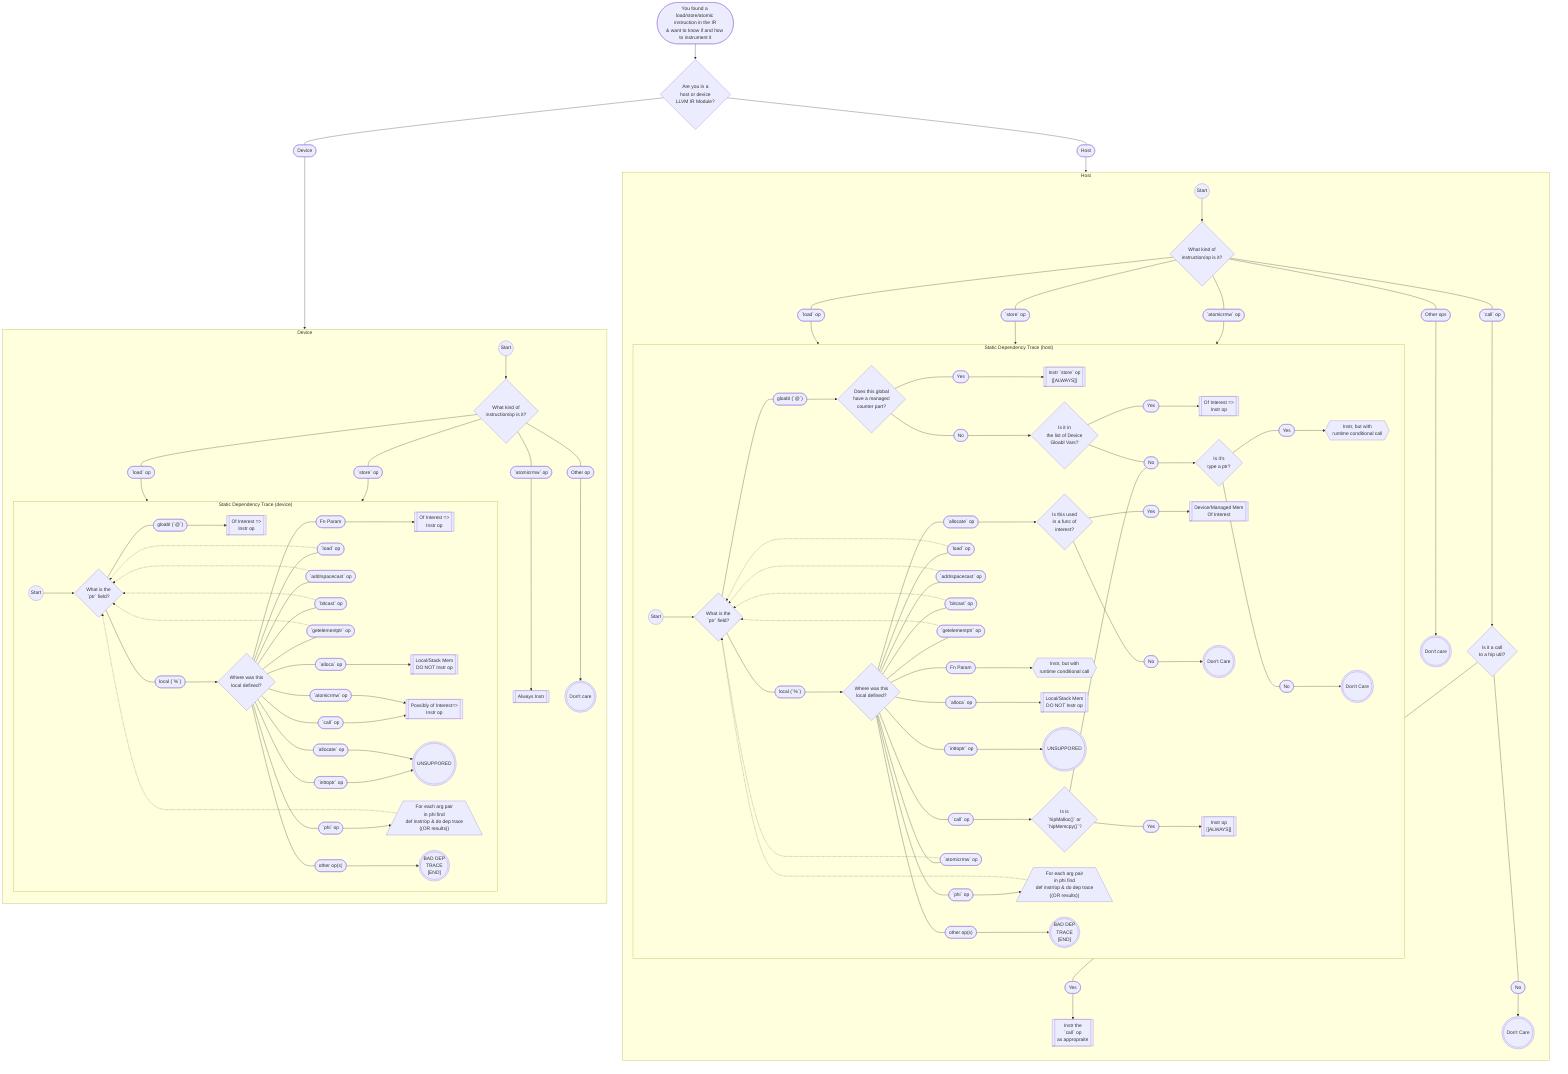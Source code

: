 flowchart TB
    START_(["You found a load/store/atomic instruction in the IR\n& want to know if and how to instrument it"])
    modType{"Are you in a\nhost or device\nLLVM IR Module?"}
    subgraph HOST ["Host"]
        direction TB
        H_instrType{"What kind of\ninstruction/op is it?"}
        subgraph H_DEP_TRACE ["Static Dependency Trace (host)"]
            direction LR
            %% -- Node Decl --
            HT_START((Start))
            HT_Dep{"What is the\n`ptr` field?"}
            HT_HasManaged{"Does this global\nhave a managed\ncounter part?"}
            HT_IsManaged[["Instr `store` op\n[[ALWAYS]]\n"]]
            HT_IsItDeviceMem{"Is it in\nthe list of Device\nGloabl Vars?"}
            HT_IsDeviceMem[["Of Interest =>\nInstr op"]]
            HT_StackMem[["Local/Stack Mem\nDO NOT Instr op"]]
            %% HT_IsPosDeviceMem[["Possibly of Interest=>\nInstr op"]]
            HT_IsItPtrTy{"Is it's\ntype a ptr?"}
            HT_IsItMemCall{"Is is\n`hipMalloc()` or\n`hipMemcpy()`?"}
            HT_IsMemCall[["Instr op\n[[ALWAYS]]"]]
            %% HT_NotHeap[["NOT of Interest =>\n(DO NOT Instr `store` op)"]]
            HT_DepTrace{"Where was this\nlocal defined?"}
            HT_PhiSplit[/"For each arg pair\nin phi find\ndef instr/op & do dep trace\n((OR results))"\]
            %% HT_FnParamType{"Is the param of\na ptr/ref type?"}
            %% HT_CallRetTy{"Is the return\ntype a ptr?"}
            HT_InstrWithRuntimeCond0{{"Instr, but with\nruntime conditional call"}}
            HT_InstrWithRuntimeCond{{"Instr, but with\nruntime conditional call"}}
            HT_AllocTest{"Is this used\nin a func of\ninterest?"}
            %% HT_AllocTest{"Is this used\nin a func of\ninterest?"}
            %% -- PATH DECL --
            HT_START --> HT_Dep
            HT_Dep --- HT_global(["gloabl (`@`)"]) --> HT_HasManaged
            HT_HasManaged --- HT_Yes0(["Yes"]) --> HT_IsManaged
            HT_HasManaged --- HT_No0(["No"]) --> HT_IsItDeviceMem
            HT_IsItMemCall --- HT_No1
            HT_IsItDeviceMem --- HT_Yes1(["Yes"]) --> HT_IsDeviceMem
            HT_IsItDeviceMem --- HT_No1(["No"]) --> HT_IsItPtrTy
            HT_IsItPtrTy --- HT_Yes2(["Yes"]) --> HT_InstrWithRuntimeCond
            HT_IsItPtrTy --- HT_No2(["No"]) --> HT_DontCare0((("Don't Care")))
            HT_Dep --- HT_local(["local (`%`)"]) --> HT_DepTrace
            HT_DepTrace --- HT_FnParam(["Fn Param"]) --> HT_InstrWithRuntimeCond0
            %% HT_DepTrace --- HT_FnParam(["Fn Param"]) --> HT_FnParamType
            %% HT_FnParamType -- "Yes" --> HT_IsDeviceMem0
            %% HT_FnParamType -- "No" --> HT_NotHeap
            HT_DepTrace --- HT_LoadInstr([" `load` op"]) -.-> HT_Dep
            HT_DepTrace --- HT_AddrCastInstr([" `addrspacecast` op"]) -.-> HT_Dep
            HT_DepTrace --- HT_BitCastInstr([" `bitcast` op"]) -.-> HT_Dep
            HT_DepTrace --- HT_EmlInstr([" `getelementptr` op"]) -.-> HT_Dep
            HT_DepTrace --- HT_AllocInstr([" `alloca` op"]) --> HT_StackMem
            HT_DepTrace --- HT_CallInstr([" `call` op"]) --> HT_IsItMemCall
            HT_DepTrace --- HT_I2PInstr([" `inttoptr` op"]) --> HT_UNSUPPORTED((("UNSUPPORED")))
            HT_DepTrace --- HT_AllocateInstr([" `allocate` op"]) --> HT_AllocTest
            HT_AllocTest --- HT_Yes4(["Yes"]) --> HT_DevMemCall[["Device/Managed Mem\nOf Interest"]]
            HT_AllocTest --- HT_No4(["No"]) --> HT_DontCare1((("Don't Care")))
            HT_IsItMemCall --- HT_Yes3(["Yes"]) --> HT_IsMemCall
            %% HT_IsItMemCall --- HT_No3(["No"]) --> HT_IsItPtrTy
            HT_DepTrace --- HT_AtomicInstr([" `atomicrmw` op"]) -.-> HT_Dep
            HT_DepTrace --- HT_PhiInstr([" `phi` op"]) --> HT_PhiSplit -.-> HT_Dep
            %% HT_ARecord[["Record atomic op\n[[ALWAYS]]"]] -.-> HT_Dep
            HT_DepTrace --- HT_ArithInstr(["other op(s)"]) --> HT_BAD_TRACE((("BAD DEP\nTRACE\n[END]")))
            %% HT_CallRetTy -- "Yes" --> HT_IsDeviceMem
            %% HT_CallRetTy -- "No" --> HT_NotHeap
        end
        H_IsHipCall{"Is it a call\nto a hip util?"}
        H_DontCare((("Don't care")))
        H_InstrCall[["Instr the\n`call` op\nas appropraite"]]
        H_START(("Start")) --> H_instrType
        H_instrType --- H_OtherOp(["Other ops"]) --> H_DontCare
        H_instrType --- H_LOAD([" `load` op"])          --> H_DEP_TRACE
        H_instrType --- H_STORE([" `store` op"])        --> H_DEP_TRACE
        H_instrType --- H_ATOMIC([" `atomicrmw` op"])   --> H_DEP_TRACE
        H_instrType --- H_CALL([" `call` op"]) --> H_IsHipCall
        H_IsHipCall --- H_Yes0(["Yes"]) --> H_InstrCall
        H_IsHipCall --- H_No0(["No"]) --> H_DontCare0((("Don't Care")))
    end
    subgraph DEVICE ["Device"]
        direction TB
        D_START((Start))
        D_instrType{"What kind of\ninstruction/op is it?"}
        subgraph D_DEP_TRACE ["Static Dependency Trace (device)"]
            direction LR
            %% -- Node Decl --
            DT_START((Start))
            DT_Dep{"What is the\n`ptr` field?"}
            %% DT_HasManaged{"Does this global\nhave a managed\ncounter part?"}
            %% DT_IsManaged[["Instr `store` op\n[[ALWAYS]]\n"]]
            DT_IsDeviceMem[["Of Interest =>\nInstr op"]]
            DT_IsDeviceMem0[["Of Interest =>\nInstr op"]]
            DT_StackMem[["Local/Stack Mem\nDO NOT Instr op"]]
            DT_IsPosDeviceMem[["Possibly of Interest=>\nInstr op"]]
            %% DT_NotHeap[["NOT of Interest =>\n(DO NOT Instr `store` op)"]]
            DT_DepTrace{"Where was this\nlocal defined?"}
            DT_PhiSplit[/"For each arg pair\nin phi find\ndef instr/op & do dep trace\n((OR results))"\]
            %% DT_FnParamType{"Is the param of\na ptr/ref type?"}
            %% DT_CallRetTy{"Is the return\ntype a ptr?"}
            %% -- PATH DECL --
            DT_START --> DT_Dep
            DT_Dep --- DT_global(["gloabl (`@`)"]) --> DT_IsDeviceMem
            %% DT_HasManaged --- DT_Yes0(["Yes"]) --> DT_IsManaged
            %% DT_HasManaged --- DT_No0(["No"]) --> DT_IsDeviceMem
            DT_Dep --- DT_local(["local (`%`)"]) --> DT_DepTrace
            DT_DepTrace --- DT_FnParam(["Fn Param"]) --> DT_IsDeviceMem0
            %% DT_DepTrace --- DT_FnParam(["Fn Param"]) --> DT_FnParamType
            %% DT_FnParamType -- "Yes" --> DT_IsDeviceMem0
            %% DT_FnParamType -- "No" --> DT_NotHeap
            DT_DepTrace --- DT_LoadInstr([" `load` op"]) -.-> DT_Dep
            DT_DepTrace --- DT_AddrCastInstr([" `addrspacecast` op"]) -.-> DT_Dep
            DT_DepTrace --- DT_BitCastInstr([" `bitcast` op"]) -.-> DT_Dep
            DT_DepTrace --- DT_EmlInstr([" `getelementptr` op"]) -.-> DT_Dep
            DT_DepTrace --- DT_AllocInstr([" `alloca` op"]) --> DT_StackMem
            DT_DepTrace --- DT_CallInstr([" `call` op"]) --> DT_IsPosDeviceMem
            DT_DepTrace --- DT_AtomicInstr([" `atomicrmw` op"]) --> DT_IsPosDeviceMem
            DT_DepTrace --- DT_I2PInstr([" `inttoptr` op"]) --> DT_UNSUPPORTED((("UNSUPPORED")))
            DT_DepTrace --- DT_AllocateInstr([" `allocate` op"]) --> DT_UNSUPPORTED((("UNSUPPORED")))
            DT_DepTrace --- DT_PhiInstr([" `phi` op"]) --> DT_PhiSplit -.-> DT_Dep
            %% DT_ARecord[["Record atomic op\n[[ALWAYS]]"]] -.-> DT_Dep
            DT_DepTrace --- DT_ArithInstr(["other op(s)"]) --> DT_BAD_TRACE((("BAD DEP\nTRACE\n[END]")))
            %% DT_CallRetTy -- "Yes" --> DT_IsDeviceMem
            %% DT_CallRetTy -- "No" --> DT_NotHeap
        end
        %% subgraph D_LOAD ["Load"]
        %%     direction TB
        %%     %% -- NODE DECL --
        %%     DL_START((Start))
        %%     DL_Dep{"What is the\n`ptr` field?"}
        %%     DL_HasManaged{"Does this global\nhave a managed\ncounter part?"}
        %%     DL_IsManaged[["Instr `load` op\n[[ALWAYS]]\n"]]
        %%     DL_IsDeviceMem[["Of Interest =>\nInstr `load` op"]]
        %%     DL_DepTrace{"Where was this\nlocal defined?"}
        %%     %% -- PATH DECL --
        %%     DL_START --> DL_Dep
        %%     DL_Dep --- DL_global(["gloabl (`@`)"]) --> DL_HasManaged
        %%     DL_HasManaged --- DL_Yes0(["Yes"]) --> DL_IsManaged
        %%     DL_HasManaged --- DL_No0(["No"]) --> DL_IsDeviceMem
        %%     DL_Dep --- DL_local(["local (`%`)"]) --> DL_DepTrace
        %% end
        %% subgraph D_ATOMIC ["Atomic rmw"]
        %%     direction TB
        %%     DA_Dep(["What is the `ptr` field?"])
        %%     subgraph DA_CALL ["Call"]
        %%         DAC_Dep(["Is the first param a `ptr` type?"])
        %%     end
        %% end
        D_START --> D_instrType
        D_instrType --- D_LOAD([ `load` op]) --> D_DEP_TRACE
        D_instrType --- D_STORE([" `store` op"]) --> D_DEP_TRACE
        D_instrType --- D_ATOMIC([" `atomicrmw` op"]) --> D_AlwaysInstr[["Always Instr"]]
        D_instrType --- D_otherInstr(["Other op"]) --> D_DontCare((("Don't care")))
    end
    %% cLoc["Where in the code/IR is from?"]
    %% fnParamLoc["Is the function a GPU/device function?"]
    %% globalLoc["gloabl"]
    %% lambdaLoc["lambda"]
    START_ --> modType
    modType --- Device(["Device"]) --> DEVICE
    modType --- Host(["Host"]) --> HOST
    %% cLoc -- "function parameter" --> fnParamLoc
    %% cLoc -- "global scope" --> globalLoc
    %% cLoc -- "non-local or global closure" --> lambdaLoc
    %% cLoc -- "A previouse load instruction" --> loadLoc